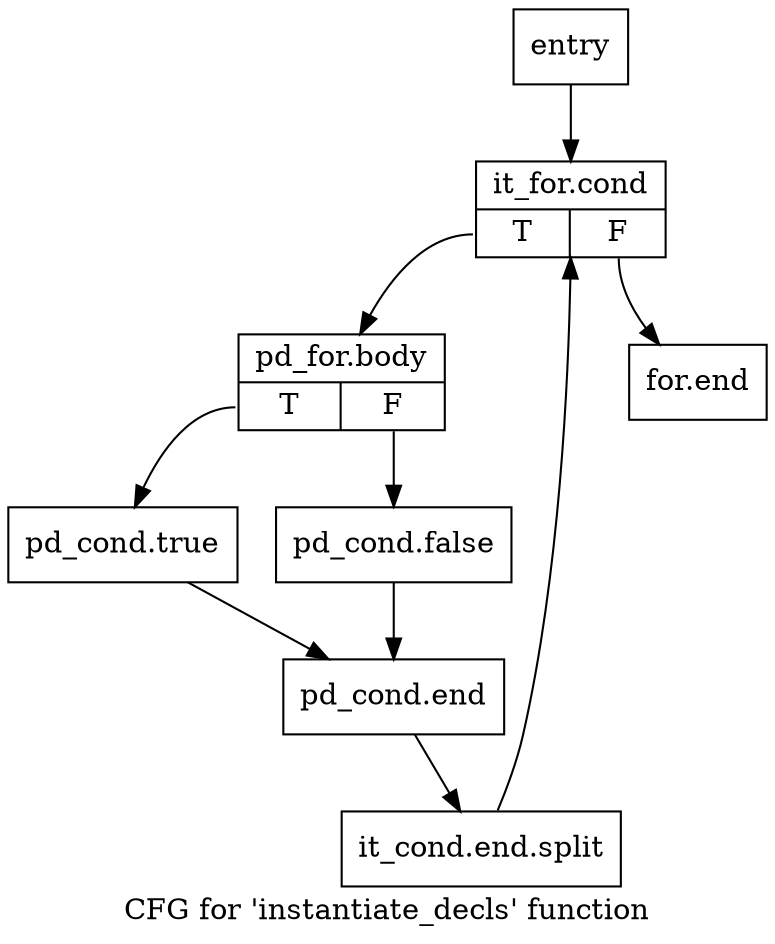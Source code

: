 digraph "CFG for 'instantiate_decls' function" {
	label="CFG for 'instantiate_decls' function";

	Node0x4ce9680 [shape=record,label="{entry}"];
	Node0x4ce9680 -> Node0x4ce96d0;
	Node0x4ce96d0 [shape=record,label="{it_for.cond|{<s0>T|<s1>F}}"];
	Node0x4ce96d0:s0 -> Node0x4ce9720;
	Node0x4ce96d0:s1 -> Node0x4ce9860;
	Node0x4ce9720 [shape=record,label="{pd_for.body|{<s0>T|<s1>F}}"];
	Node0x4ce9720:s0 -> Node0x4ce9770;
	Node0x4ce9720:s1 -> Node0x4ce97c0;
	Node0x4ce9770 [shape=record,label="{pd_cond.true}"];
	Node0x4ce9770 -> Node0x4ce9810;
	Node0x4ce97c0 [shape=record,label="{pd_cond.false}"];
	Node0x4ce97c0 -> Node0x4ce9810;
	Node0x4ce9810 [shape=record,label="{pd_cond.end}"];
	Node0x4ce9810 -> Node0xda49730;
	Node0xda49730 [shape=record,label="{it_cond.end.split}"];
	Node0xda49730 -> Node0x4ce96d0;
	Node0x4ce9860 [shape=record,label="{for.end}"];
}
